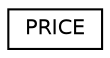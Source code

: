 digraph "Graphical Class Hierarchy"
{
 // LATEX_PDF_SIZE
  edge [fontname="Helvetica",fontsize="10",labelfontname="Helvetica",labelfontsize="10"];
  node [fontname="Helvetica",fontsize="10",shape=record];
  rankdir="LR";
  Node0 [label="PRICE",height=0.2,width=0.4,color="black", fillcolor="white", style="filled",URL="$classquanTest_1_1data_1_1PRICE.html",tooltip=" "];
}
